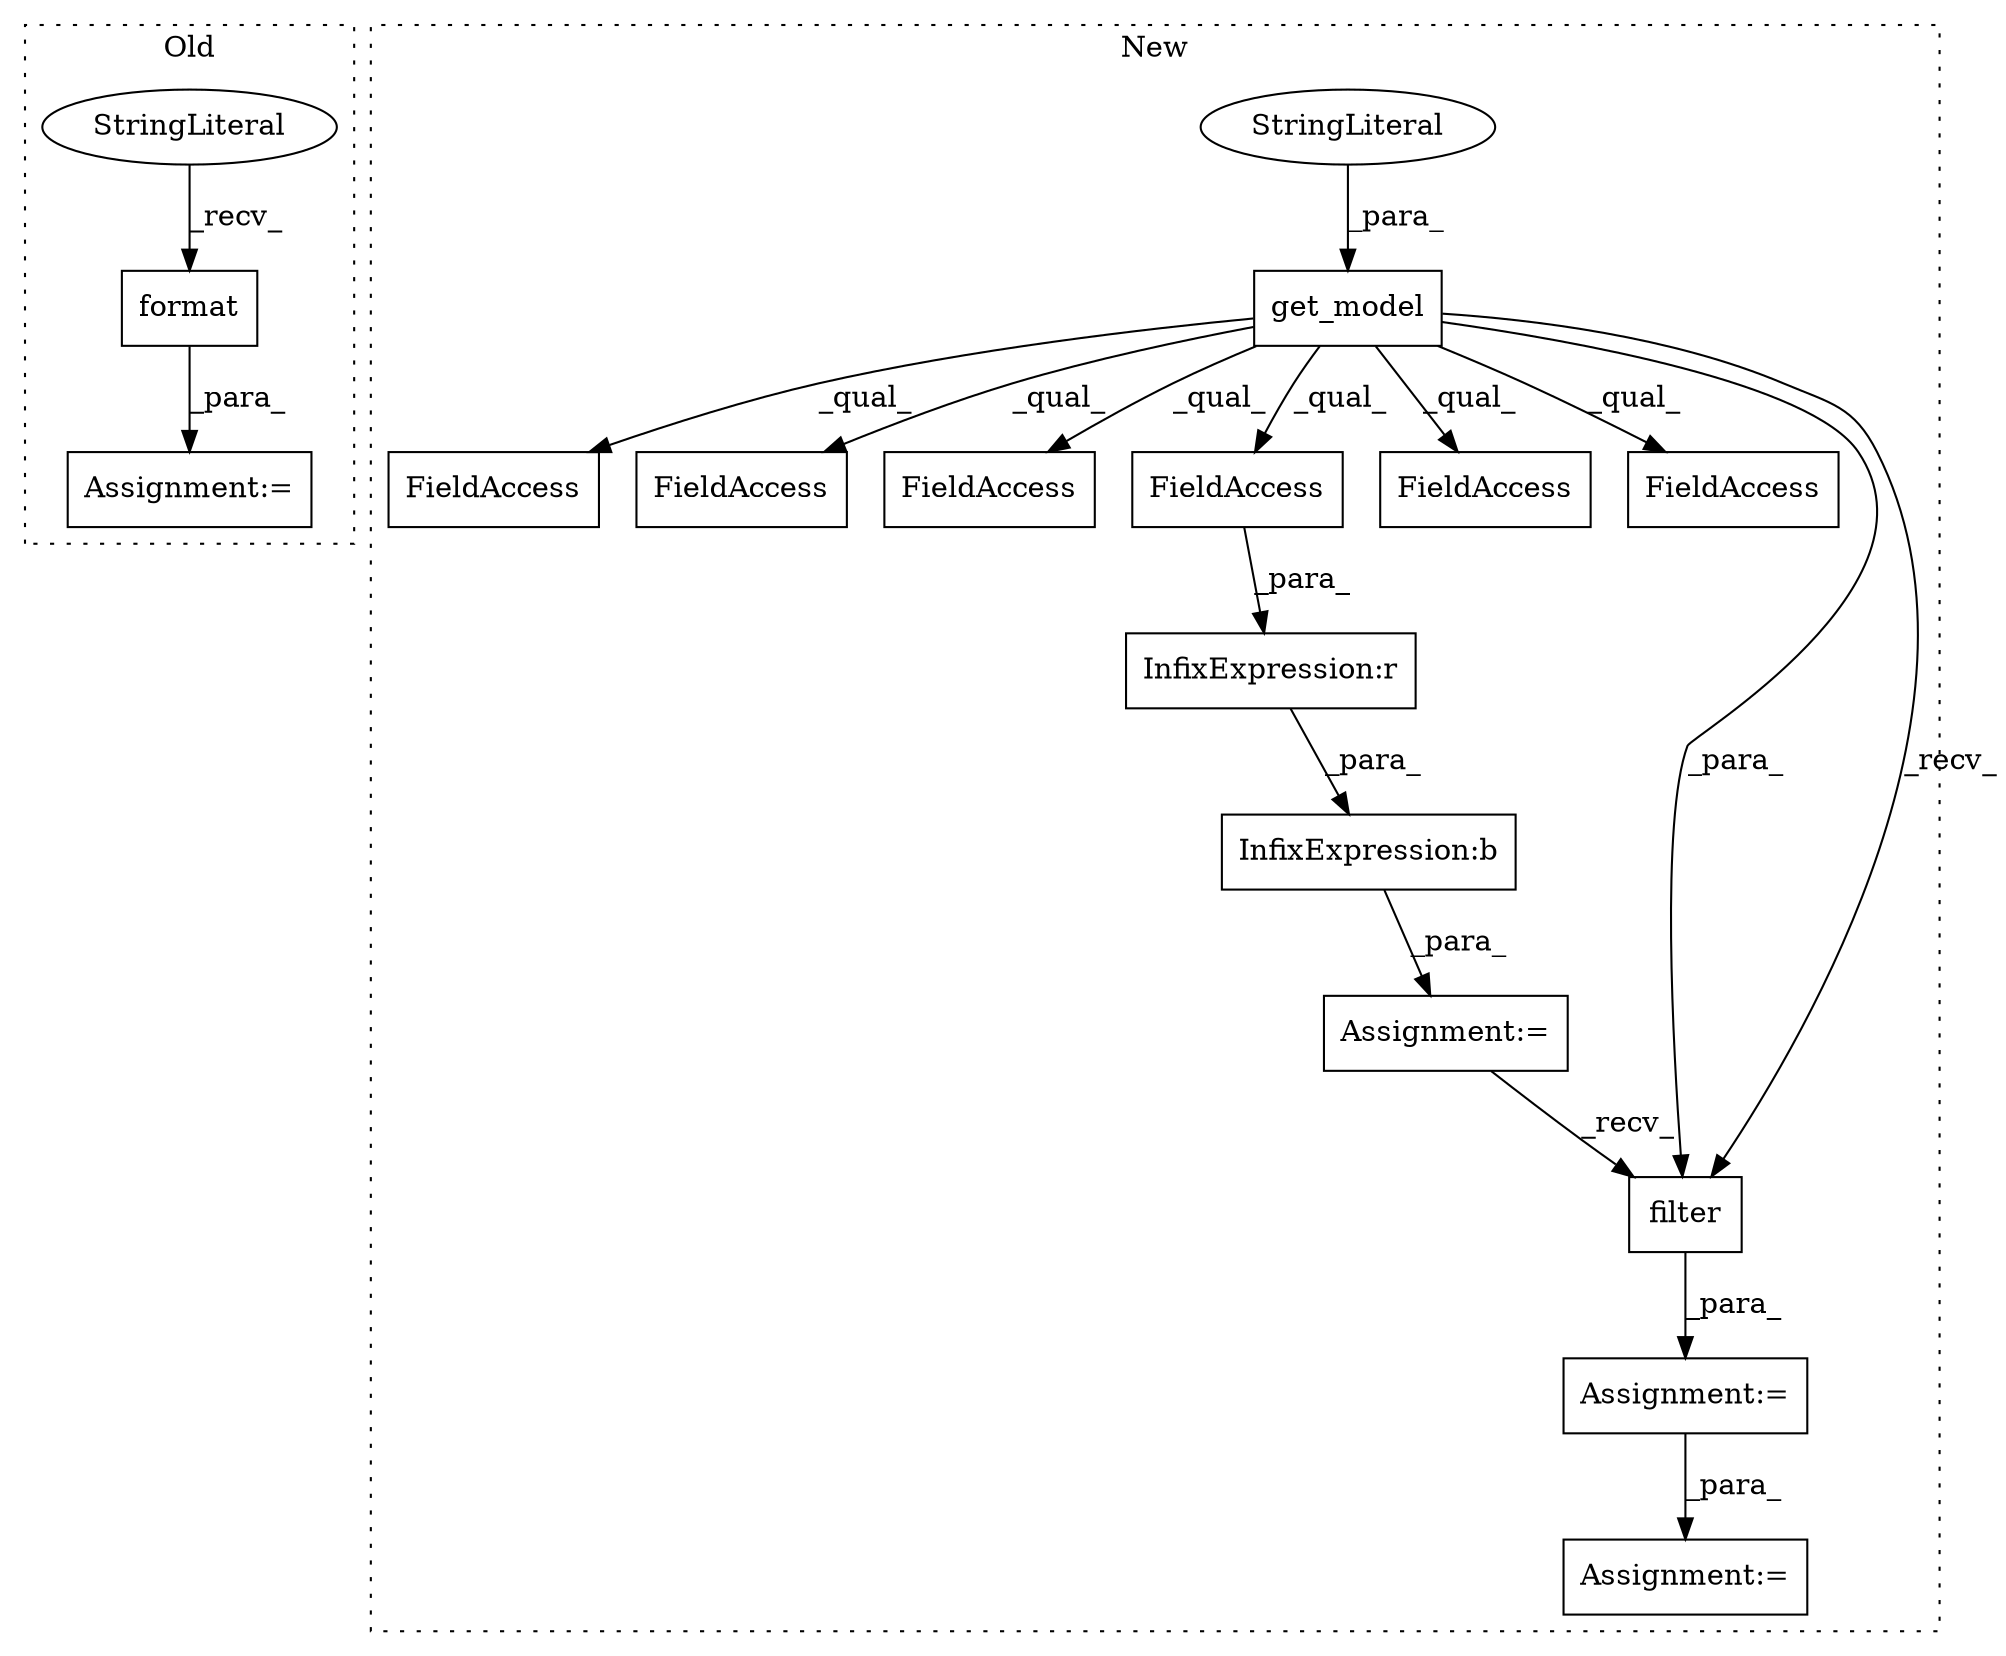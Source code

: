 digraph G {
subgraph cluster0 {
1 [label="format" a="32" s="1943,1955" l="7,1" shape="box"];
4 [label="StringLiteral" a="45" s="1874" l="68" shape="ellipse"];
14 [label="Assignment:=" a="7" s="1873" l="1" shape="box"];
label = "Old";
style="dotted";
}
subgraph cluster1 {
2 [label="get_model" a="32" s="1220,1238" l="10,1" shape="box"];
3 [label="FieldAccess" a="22" s="1284" l="13" shape="box"];
5 [label="Assignment:=" a="7" s="1250" l="1" shape="box"];
6 [label="FieldAccess" a="22" s="1375" l="13" shape="box"];
7 [label="FieldAccess" a="22" s="1767" l="19" shape="box"];
8 [label="FieldAccess" a="22" s="1326" l="19" shape="box"];
9 [label="FieldAccess" a="22" s="1412" l="19" shape="box"];
10 [label="FieldAccess" a="22" s="1750" l="16" shape="box"];
11 [label="InfixExpression:b" a="27" s="1322" l="3" shape="box"];
12 [label="StringLiteral" a="45" s="1230" l="8" shape="ellipse"];
13 [label="InfixExpression:r" a="27" s="1345" l="4" shape="box"];
15 [label="Assignment:=" a="7" s="1488" l="1" shape="box"];
16 [label="filter" a="32" s="1495,1532" l="7,1" shape="box"];
17 [label="Assignment:=" a="7" s="1581" l="1" shape="box"];
label = "New";
style="dotted";
}
1 -> 14 [label="_para_"];
2 -> 16 [label="_para_"];
2 -> 10 [label="_qual_"];
2 -> 16 [label="_recv_"];
2 -> 3 [label="_qual_"];
2 -> 7 [label="_qual_"];
2 -> 6 [label="_qual_"];
2 -> 8 [label="_qual_"];
2 -> 9 [label="_qual_"];
4 -> 1 [label="_recv_"];
5 -> 16 [label="_recv_"];
8 -> 13 [label="_para_"];
11 -> 5 [label="_para_"];
12 -> 2 [label="_para_"];
13 -> 11 [label="_para_"];
15 -> 17 [label="_para_"];
16 -> 15 [label="_para_"];
}